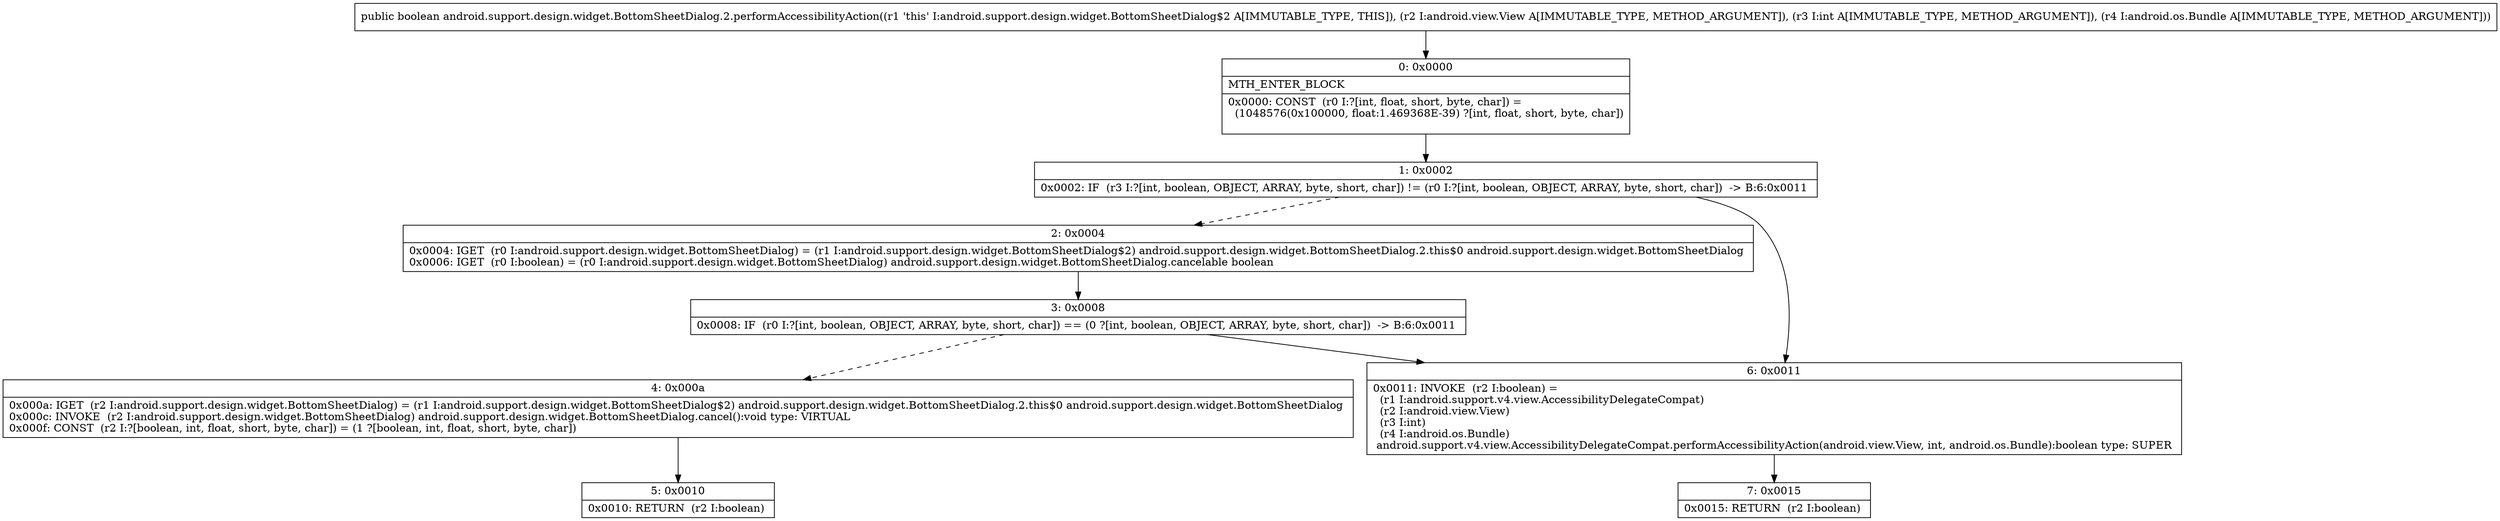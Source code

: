 digraph "CFG forandroid.support.design.widget.BottomSheetDialog.2.performAccessibilityAction(Landroid\/view\/View;ILandroid\/os\/Bundle;)Z" {
Node_0 [shape=record,label="{0\:\ 0x0000|MTH_ENTER_BLOCK\l|0x0000: CONST  (r0 I:?[int, float, short, byte, char]) = \l  (1048576(0x100000, float:1.469368E\-39) ?[int, float, short, byte, char])\l \l}"];
Node_1 [shape=record,label="{1\:\ 0x0002|0x0002: IF  (r3 I:?[int, boolean, OBJECT, ARRAY, byte, short, char]) != (r0 I:?[int, boolean, OBJECT, ARRAY, byte, short, char])  \-\> B:6:0x0011 \l}"];
Node_2 [shape=record,label="{2\:\ 0x0004|0x0004: IGET  (r0 I:android.support.design.widget.BottomSheetDialog) = (r1 I:android.support.design.widget.BottomSheetDialog$2) android.support.design.widget.BottomSheetDialog.2.this$0 android.support.design.widget.BottomSheetDialog \l0x0006: IGET  (r0 I:boolean) = (r0 I:android.support.design.widget.BottomSheetDialog) android.support.design.widget.BottomSheetDialog.cancelable boolean \l}"];
Node_3 [shape=record,label="{3\:\ 0x0008|0x0008: IF  (r0 I:?[int, boolean, OBJECT, ARRAY, byte, short, char]) == (0 ?[int, boolean, OBJECT, ARRAY, byte, short, char])  \-\> B:6:0x0011 \l}"];
Node_4 [shape=record,label="{4\:\ 0x000a|0x000a: IGET  (r2 I:android.support.design.widget.BottomSheetDialog) = (r1 I:android.support.design.widget.BottomSheetDialog$2) android.support.design.widget.BottomSheetDialog.2.this$0 android.support.design.widget.BottomSheetDialog \l0x000c: INVOKE  (r2 I:android.support.design.widget.BottomSheetDialog) android.support.design.widget.BottomSheetDialog.cancel():void type: VIRTUAL \l0x000f: CONST  (r2 I:?[boolean, int, float, short, byte, char]) = (1 ?[boolean, int, float, short, byte, char]) \l}"];
Node_5 [shape=record,label="{5\:\ 0x0010|0x0010: RETURN  (r2 I:boolean) \l}"];
Node_6 [shape=record,label="{6\:\ 0x0011|0x0011: INVOKE  (r2 I:boolean) = \l  (r1 I:android.support.v4.view.AccessibilityDelegateCompat)\l  (r2 I:android.view.View)\l  (r3 I:int)\l  (r4 I:android.os.Bundle)\l android.support.v4.view.AccessibilityDelegateCompat.performAccessibilityAction(android.view.View, int, android.os.Bundle):boolean type: SUPER \l}"];
Node_7 [shape=record,label="{7\:\ 0x0015|0x0015: RETURN  (r2 I:boolean) \l}"];
MethodNode[shape=record,label="{public boolean android.support.design.widget.BottomSheetDialog.2.performAccessibilityAction((r1 'this' I:android.support.design.widget.BottomSheetDialog$2 A[IMMUTABLE_TYPE, THIS]), (r2 I:android.view.View A[IMMUTABLE_TYPE, METHOD_ARGUMENT]), (r3 I:int A[IMMUTABLE_TYPE, METHOD_ARGUMENT]), (r4 I:android.os.Bundle A[IMMUTABLE_TYPE, METHOD_ARGUMENT])) }"];
MethodNode -> Node_0;
Node_0 -> Node_1;
Node_1 -> Node_2[style=dashed];
Node_1 -> Node_6;
Node_2 -> Node_3;
Node_3 -> Node_4[style=dashed];
Node_3 -> Node_6;
Node_4 -> Node_5;
Node_6 -> Node_7;
}

